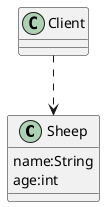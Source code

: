 @startuml
'https://plantuml.com/class-diagram

class Sheep{
    name:String
    age:int
}

class Client

Client ..> Sheep

@enduml